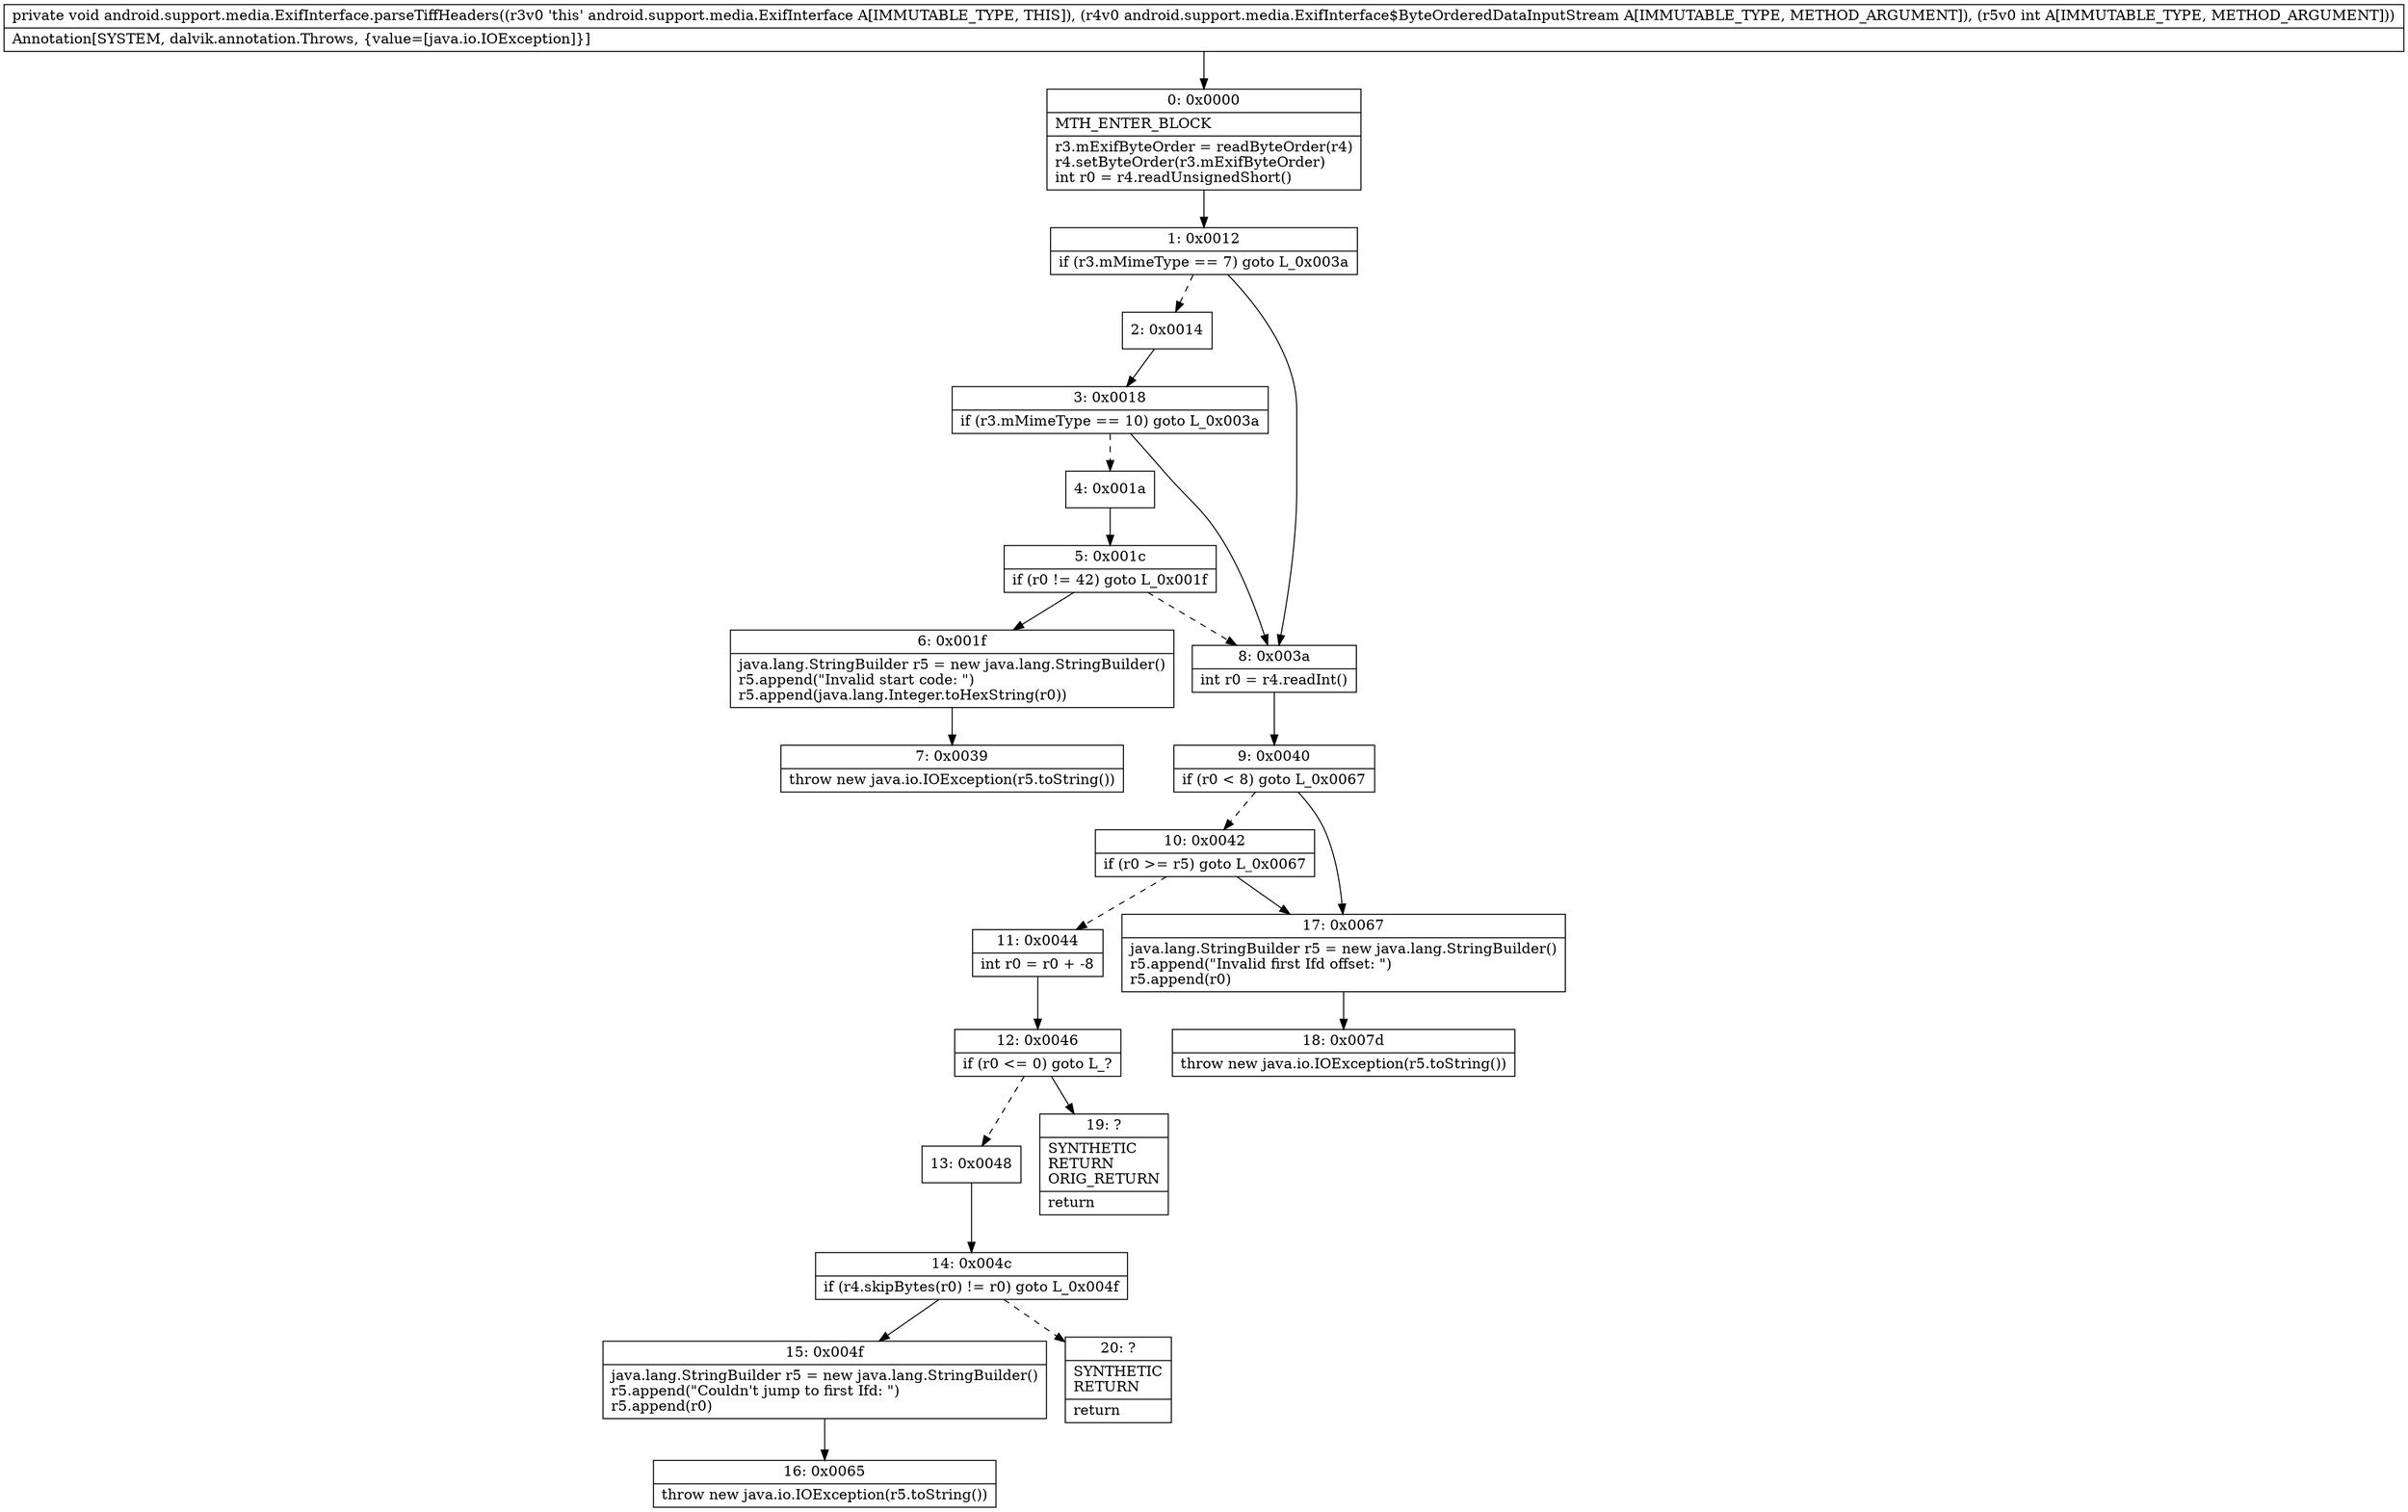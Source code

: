 digraph "CFG forandroid.support.media.ExifInterface.parseTiffHeaders(Landroid\/support\/media\/ExifInterface$ByteOrderedDataInputStream;I)V" {
Node_0 [shape=record,label="{0\:\ 0x0000|MTH_ENTER_BLOCK\l|r3.mExifByteOrder = readByteOrder(r4)\lr4.setByteOrder(r3.mExifByteOrder)\lint r0 = r4.readUnsignedShort()\l}"];
Node_1 [shape=record,label="{1\:\ 0x0012|if (r3.mMimeType == 7) goto L_0x003a\l}"];
Node_2 [shape=record,label="{2\:\ 0x0014}"];
Node_3 [shape=record,label="{3\:\ 0x0018|if (r3.mMimeType == 10) goto L_0x003a\l}"];
Node_4 [shape=record,label="{4\:\ 0x001a}"];
Node_5 [shape=record,label="{5\:\ 0x001c|if (r0 != 42) goto L_0x001f\l}"];
Node_6 [shape=record,label="{6\:\ 0x001f|java.lang.StringBuilder r5 = new java.lang.StringBuilder()\lr5.append(\"Invalid start code: \")\lr5.append(java.lang.Integer.toHexString(r0))\l}"];
Node_7 [shape=record,label="{7\:\ 0x0039|throw new java.io.IOException(r5.toString())\l}"];
Node_8 [shape=record,label="{8\:\ 0x003a|int r0 = r4.readInt()\l}"];
Node_9 [shape=record,label="{9\:\ 0x0040|if (r0 \< 8) goto L_0x0067\l}"];
Node_10 [shape=record,label="{10\:\ 0x0042|if (r0 \>= r5) goto L_0x0067\l}"];
Node_11 [shape=record,label="{11\:\ 0x0044|int r0 = r0 + \-8\l}"];
Node_12 [shape=record,label="{12\:\ 0x0046|if (r0 \<= 0) goto L_?\l}"];
Node_13 [shape=record,label="{13\:\ 0x0048}"];
Node_14 [shape=record,label="{14\:\ 0x004c|if (r4.skipBytes(r0) != r0) goto L_0x004f\l}"];
Node_15 [shape=record,label="{15\:\ 0x004f|java.lang.StringBuilder r5 = new java.lang.StringBuilder()\lr5.append(\"Couldn't jump to first Ifd: \")\lr5.append(r0)\l}"];
Node_16 [shape=record,label="{16\:\ 0x0065|throw new java.io.IOException(r5.toString())\l}"];
Node_17 [shape=record,label="{17\:\ 0x0067|java.lang.StringBuilder r5 = new java.lang.StringBuilder()\lr5.append(\"Invalid first Ifd offset: \")\lr5.append(r0)\l}"];
Node_18 [shape=record,label="{18\:\ 0x007d|throw new java.io.IOException(r5.toString())\l}"];
Node_19 [shape=record,label="{19\:\ ?|SYNTHETIC\lRETURN\lORIG_RETURN\l|return\l}"];
Node_20 [shape=record,label="{20\:\ ?|SYNTHETIC\lRETURN\l|return\l}"];
MethodNode[shape=record,label="{private void android.support.media.ExifInterface.parseTiffHeaders((r3v0 'this' android.support.media.ExifInterface A[IMMUTABLE_TYPE, THIS]), (r4v0 android.support.media.ExifInterface$ByteOrderedDataInputStream A[IMMUTABLE_TYPE, METHOD_ARGUMENT]), (r5v0 int A[IMMUTABLE_TYPE, METHOD_ARGUMENT]))  | Annotation[SYSTEM, dalvik.annotation.Throws, \{value=[java.io.IOException]\}]\l}"];
MethodNode -> Node_0;
Node_0 -> Node_1;
Node_1 -> Node_2[style=dashed];
Node_1 -> Node_8;
Node_2 -> Node_3;
Node_3 -> Node_4[style=dashed];
Node_3 -> Node_8;
Node_4 -> Node_5;
Node_5 -> Node_6;
Node_5 -> Node_8[style=dashed];
Node_6 -> Node_7;
Node_8 -> Node_9;
Node_9 -> Node_10[style=dashed];
Node_9 -> Node_17;
Node_10 -> Node_11[style=dashed];
Node_10 -> Node_17;
Node_11 -> Node_12;
Node_12 -> Node_13[style=dashed];
Node_12 -> Node_19;
Node_13 -> Node_14;
Node_14 -> Node_15;
Node_14 -> Node_20[style=dashed];
Node_15 -> Node_16;
Node_17 -> Node_18;
}

